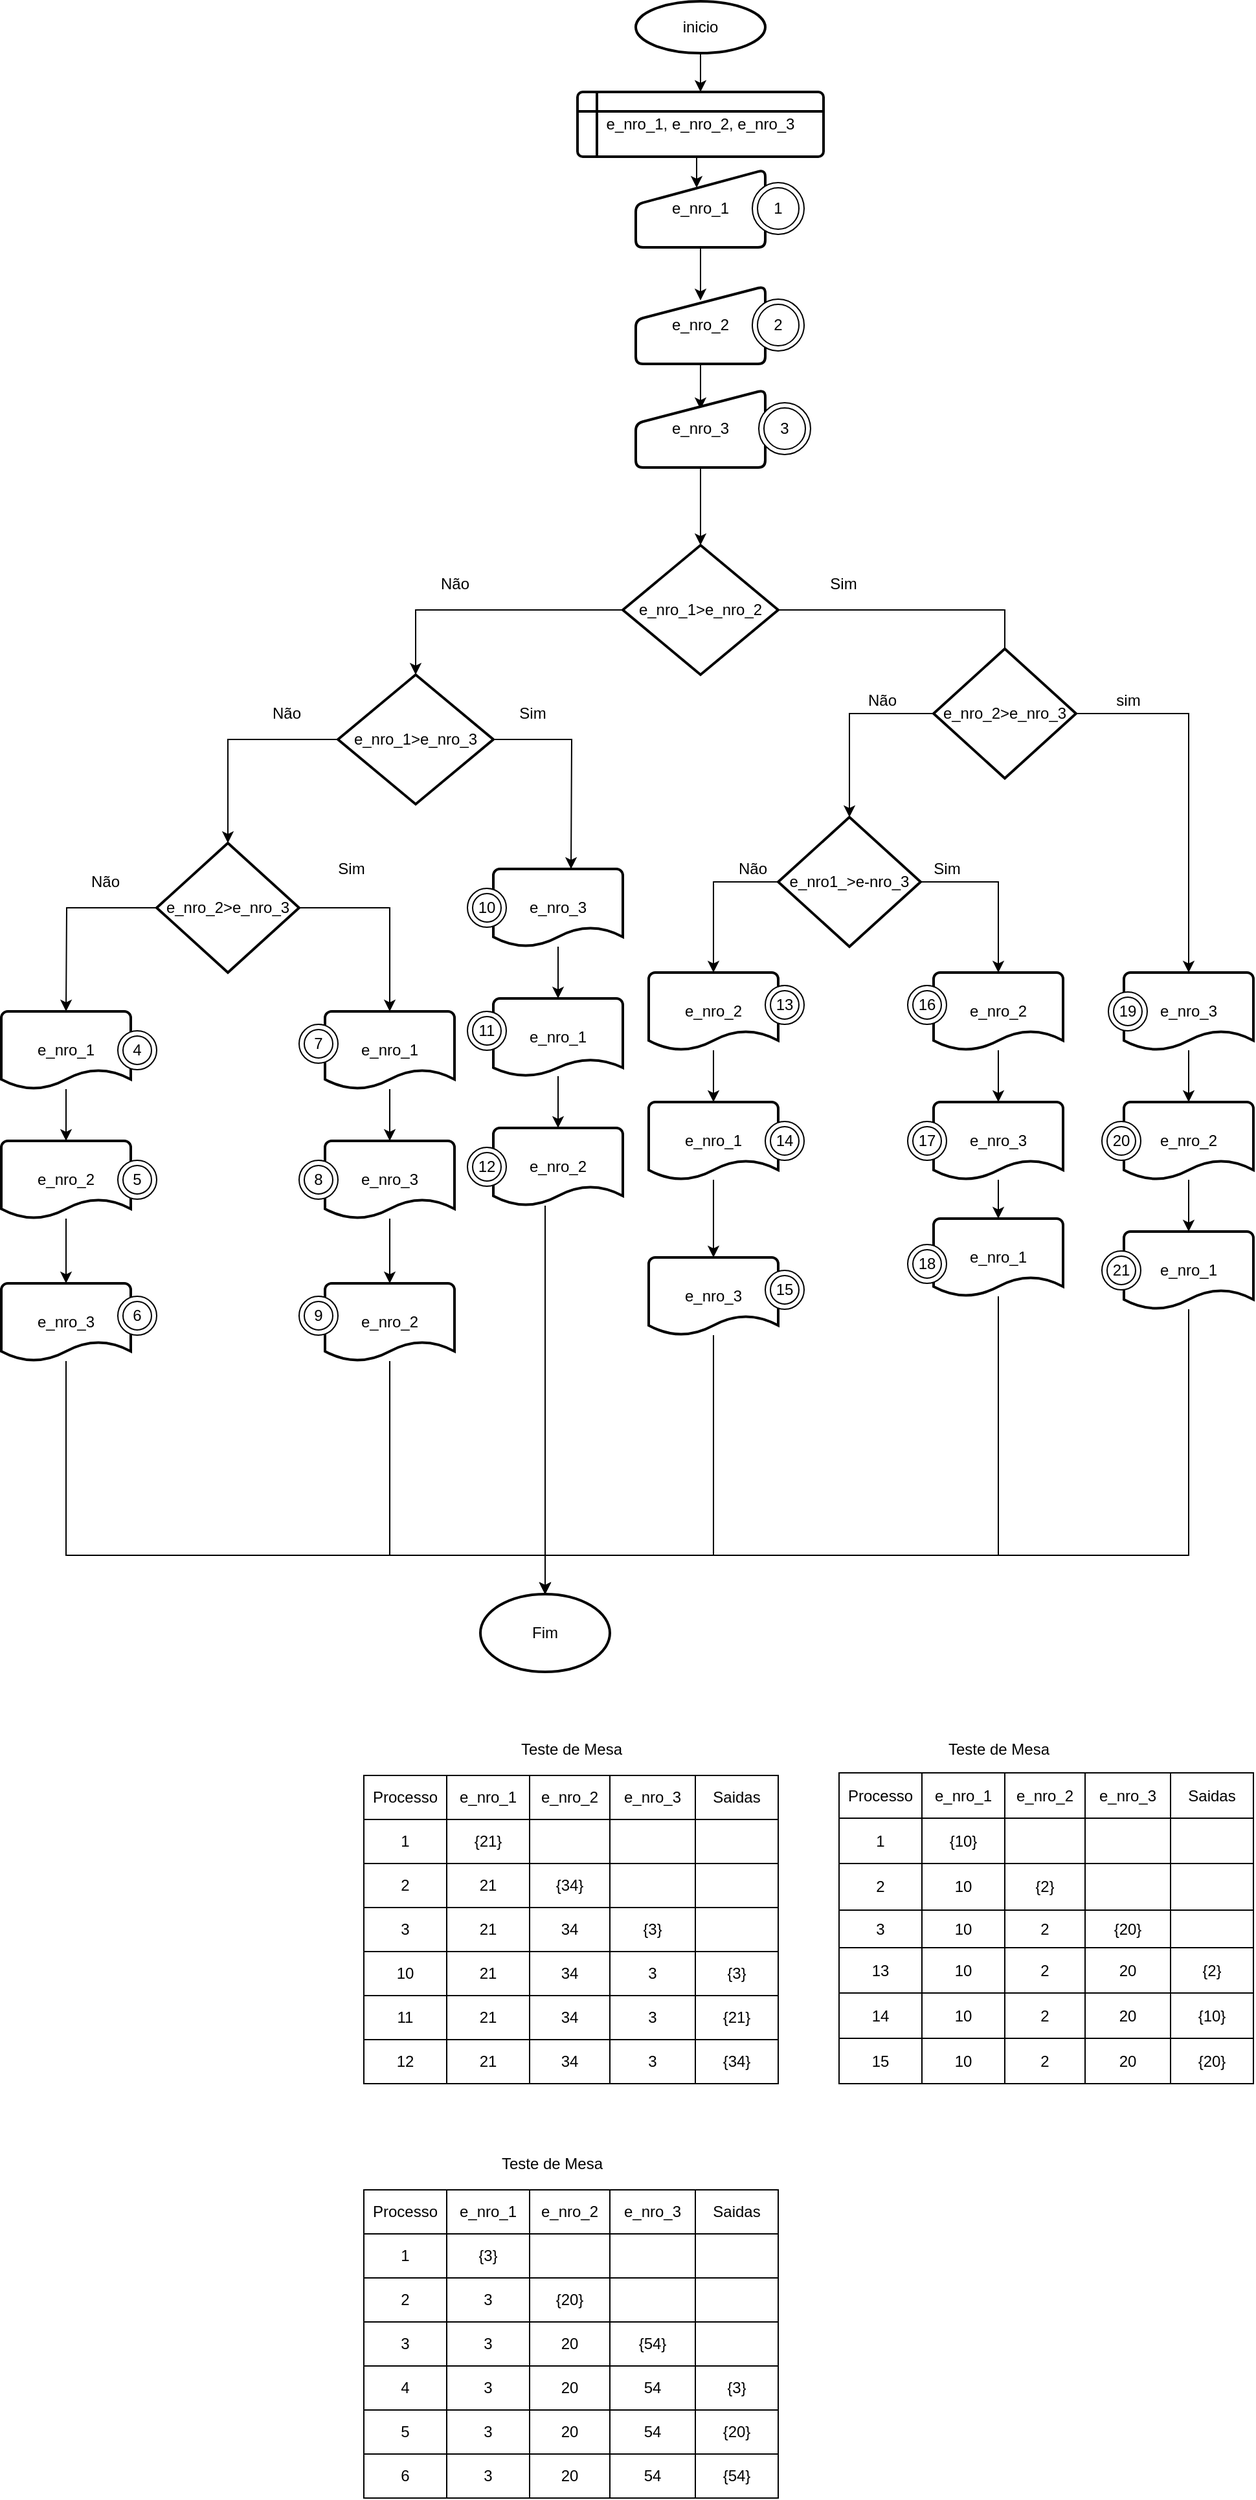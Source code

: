 <mxfile version="14.4.9" type="google"><diagram id="fT32LjKuVpcCj_qXBOnK" name="Page-1"><mxGraphModel dx="1609" dy="482" grid="1" gridSize="10" guides="1" tooltips="1" connect="1" arrows="1" fold="1" page="1" pageScale="1" pageWidth="827" pageHeight="1169" math="0" shadow="0"><root><mxCell id="0"/><mxCell id="1" parent="0"/><mxCell id="0iZGYDdWiOPOyR5xET4x-8" style="edgeStyle=orthogonalEdgeStyle;rounded=0;orthogonalLoop=1;jettySize=auto;html=1;exitX=0.5;exitY=1;exitDx=0;exitDy=0;exitPerimeter=0;entryX=0.5;entryY=0;entryDx=0;entryDy=0;" parent="1" source="0iZGYDdWiOPOyR5xET4x-1" target="0iZGYDdWiOPOyR5xET4x-7" edge="1"><mxGeometry relative="1" as="geometry"/></mxCell><mxCell id="0iZGYDdWiOPOyR5xET4x-1" value="&lt;font style=&quot;vertical-align: inherit&quot;&gt;&lt;font style=&quot;vertical-align: inherit&quot;&gt;&lt;font style=&quot;vertical-align: inherit&quot;&gt;&lt;font style=&quot;vertical-align: inherit&quot;&gt;inicio&lt;/font&gt;&lt;/font&gt;&lt;/font&gt;&lt;/font&gt;" style="strokeWidth=2;html=1;shape=mxgraph.flowchart.start_1;whiteSpace=wrap;" parent="1" vertex="1"><mxGeometry x="350" y="30" width="100" height="40" as="geometry"/></mxCell><mxCell id="0iZGYDdWiOPOyR5xET4x-10" style="edgeStyle=orthogonalEdgeStyle;rounded=0;orthogonalLoop=1;jettySize=auto;html=1;entryX=0.5;entryY=0.183;entryDx=0;entryDy=0;entryPerimeter=0;" parent="1" source="0iZGYDdWiOPOyR5xET4x-2" target="0iZGYDdWiOPOyR5xET4x-3" edge="1"><mxGeometry relative="1" as="geometry"/></mxCell><mxCell id="0iZGYDdWiOPOyR5xET4x-2" value="e_nro_1" style="html=1;strokeWidth=2;shape=manualInput;whiteSpace=wrap;rounded=1;size=27;arcSize=11;" parent="1" vertex="1"><mxGeometry x="350" y="160" width="100" height="60" as="geometry"/></mxCell><mxCell id="0iZGYDdWiOPOyR5xET4x-11" style="edgeStyle=orthogonalEdgeStyle;rounded=0;orthogonalLoop=1;jettySize=auto;html=1;entryX=0.5;entryY=0.25;entryDx=0;entryDy=0;entryPerimeter=0;" parent="1" source="0iZGYDdWiOPOyR5xET4x-3" target="0iZGYDdWiOPOyR5xET4x-4" edge="1"><mxGeometry relative="1" as="geometry"/></mxCell><mxCell id="0iZGYDdWiOPOyR5xET4x-3" value="e_nro_2" style="html=1;strokeWidth=2;shape=manualInput;whiteSpace=wrap;rounded=1;size=26;arcSize=11;" parent="1" vertex="1"><mxGeometry x="350" y="250" width="100" height="60" as="geometry"/></mxCell><mxCell id="0iZGYDdWiOPOyR5xET4x-13" style="edgeStyle=orthogonalEdgeStyle;rounded=0;orthogonalLoop=1;jettySize=auto;html=1;entryX=0.5;entryY=0;entryDx=0;entryDy=0;entryPerimeter=0;" parent="1" source="0iZGYDdWiOPOyR5xET4x-4" target="0iZGYDdWiOPOyR5xET4x-12" edge="1"><mxGeometry relative="1" as="geometry"/></mxCell><mxCell id="0iZGYDdWiOPOyR5xET4x-4" value="e_nro_3" style="html=1;strokeWidth=2;shape=manualInput;whiteSpace=wrap;rounded=1;size=26;arcSize=11;" parent="1" vertex="1"><mxGeometry x="350" y="330" width="100" height="60" as="geometry"/></mxCell><mxCell id="0iZGYDdWiOPOyR5xET4x-9" style="edgeStyle=orthogonalEdgeStyle;rounded=0;orthogonalLoop=1;jettySize=auto;html=1;exitX=0.5;exitY=1;exitDx=0;exitDy=0;entryX=0.47;entryY=0.233;entryDx=0;entryDy=0;entryPerimeter=0;" parent="1" source="0iZGYDdWiOPOyR5xET4x-7" target="0iZGYDdWiOPOyR5xET4x-2" edge="1"><mxGeometry relative="1" as="geometry"/></mxCell><mxCell id="0iZGYDdWiOPOyR5xET4x-7" value="e_nro_1, e_nro_2, e_nro_3" style="shape=internalStorage;whiteSpace=wrap;html=1;dx=15;dy=15;rounded=1;arcSize=8;strokeWidth=2;" parent="1" vertex="1"><mxGeometry x="305" y="100" width="190" height="50" as="geometry"/></mxCell><mxCell id="0iZGYDdWiOPOyR5xET4x-15" style="edgeStyle=orthogonalEdgeStyle;rounded=0;orthogonalLoop=1;jettySize=auto;html=1;entryX=0;entryY=0.5;entryDx=0;entryDy=0;entryPerimeter=0;" parent="1" source="0iZGYDdWiOPOyR5xET4x-12" target="0iZGYDdWiOPOyR5xET4x-14" edge="1"><mxGeometry relative="1" as="geometry"><Array as="points"><mxPoint x="635" y="500"/><mxPoint x="635" y="580"/></Array></mxGeometry></mxCell><mxCell id="0iZGYDdWiOPOyR5xET4x-32" style="edgeStyle=orthogonalEdgeStyle;rounded=0;orthogonalLoop=1;jettySize=auto;html=1;entryX=0.5;entryY=0;entryDx=0;entryDy=0;entryPerimeter=0;" parent="1" source="0iZGYDdWiOPOyR5xET4x-12" target="0iZGYDdWiOPOyR5xET4x-16" edge="1"><mxGeometry relative="1" as="geometry"/></mxCell><mxCell id="0iZGYDdWiOPOyR5xET4x-12" value="e_nro_1&amp;gt;e_nro_2" style="strokeWidth=2;html=1;shape=mxgraph.flowchart.decision;whiteSpace=wrap;" parent="1" vertex="1"><mxGeometry x="340" y="450" width="120" height="100" as="geometry"/></mxCell><mxCell id="0iZGYDdWiOPOyR5xET4x-27" style="edgeStyle=orthogonalEdgeStyle;rounded=0;orthogonalLoop=1;jettySize=auto;html=1;entryX=0.5;entryY=0;entryDx=0;entryDy=0;entryPerimeter=0;" parent="1" source="0iZGYDdWiOPOyR5xET4x-14" target="0iZGYDdWiOPOyR5xET4x-26" edge="1"><mxGeometry relative="1" as="geometry"/></mxCell><mxCell id="0iZGYDdWiOPOyR5xET4x-41" style="edgeStyle=orthogonalEdgeStyle;rounded=0;orthogonalLoop=1;jettySize=auto;html=1;entryX=0.5;entryY=0;entryDx=0;entryDy=0;entryPerimeter=0;" parent="1" source="0iZGYDdWiOPOyR5xET4x-14" target="0iZGYDdWiOPOyR5xET4x-18" edge="1"><mxGeometry relative="1" as="geometry"/></mxCell><mxCell id="0iZGYDdWiOPOyR5xET4x-14" value="e_nro_2&amp;gt;e_nro_3" style="strokeWidth=2;html=1;shape=mxgraph.flowchart.decision;whiteSpace=wrap;" parent="1" vertex="1"><mxGeometry x="580" y="530" width="110" height="100" as="geometry"/></mxCell><mxCell id="0iZGYDdWiOPOyR5xET4x-33" style="edgeStyle=orthogonalEdgeStyle;rounded=0;orthogonalLoop=1;jettySize=auto;html=1;" parent="1" source="0iZGYDdWiOPOyR5xET4x-16" edge="1"><mxGeometry relative="1" as="geometry"><mxPoint x="300" y="700" as="targetPoint"/></mxGeometry></mxCell><mxCell id="0iZGYDdWiOPOyR5xET4x-38" style="edgeStyle=orthogonalEdgeStyle;rounded=0;orthogonalLoop=1;jettySize=auto;html=1;" parent="1" source="0iZGYDdWiOPOyR5xET4x-16" target="0iZGYDdWiOPOyR5xET4x-19" edge="1"><mxGeometry relative="1" as="geometry"/></mxCell><mxCell id="0iZGYDdWiOPOyR5xET4x-16" value="e_nro_1&amp;gt;e_nro_3" style="strokeWidth=2;html=1;shape=mxgraph.flowchart.decision;whiteSpace=wrap;" parent="1" vertex="1"><mxGeometry x="120" y="550" width="120" height="100" as="geometry"/></mxCell><mxCell id="0iZGYDdWiOPOyR5xET4x-28" style="edgeStyle=orthogonalEdgeStyle;rounded=0;orthogonalLoop=1;jettySize=auto;html=1;entryX=0.5;entryY=0;entryDx=0;entryDy=0;entryPerimeter=0;" parent="1" source="0iZGYDdWiOPOyR5xET4x-18" target="0iZGYDdWiOPOyR5xET4x-25" edge="1"><mxGeometry relative="1" as="geometry"/></mxCell><mxCell id="0iZGYDdWiOPOyR5xET4x-47" style="edgeStyle=orthogonalEdgeStyle;rounded=0;orthogonalLoop=1;jettySize=auto;html=1;entryX=0.5;entryY=0;entryDx=0;entryDy=0;entryPerimeter=0;" parent="1" source="0iZGYDdWiOPOyR5xET4x-18" target="0iZGYDdWiOPOyR5xET4x-23" edge="1"><mxGeometry relative="1" as="geometry"><mxPoint x="410" y="770" as="targetPoint"/><Array as="points"><mxPoint x="410" y="710"/></Array></mxGeometry></mxCell><mxCell id="0iZGYDdWiOPOyR5xET4x-18" value="e_nro1_&amp;gt;e-nro_3" style="strokeWidth=2;html=1;shape=mxgraph.flowchart.decision;whiteSpace=wrap;" parent="1" vertex="1"><mxGeometry x="460" y="660" width="110" height="100" as="geometry"/></mxCell><mxCell id="0iZGYDdWiOPOyR5xET4x-39" style="edgeStyle=orthogonalEdgeStyle;rounded=0;orthogonalLoop=1;jettySize=auto;html=1;" parent="1" source="0iZGYDdWiOPOyR5xET4x-19" edge="1"><mxGeometry relative="1" as="geometry"><mxPoint x="-90" y="810" as="targetPoint"/></mxGeometry></mxCell><mxCell id="0iZGYDdWiOPOyR5xET4x-40" style="edgeStyle=orthogonalEdgeStyle;rounded=0;orthogonalLoop=1;jettySize=auto;html=1;entryX=0.5;entryY=0;entryDx=0;entryDy=0;entryPerimeter=0;" parent="1" source="0iZGYDdWiOPOyR5xET4x-19" target="0iZGYDdWiOPOyR5xET4x-37" edge="1"><mxGeometry relative="1" as="geometry"/></mxCell><mxCell id="0iZGYDdWiOPOyR5xET4x-19" value="e_nro_2&amp;gt;e_nro_3" style="strokeWidth=2;html=1;shape=mxgraph.flowchart.decision;whiteSpace=wrap;" parent="1" vertex="1"><mxGeometry x="-20" y="680" width="110" height="100" as="geometry"/></mxCell><mxCell id="0iZGYDdWiOPOyR5xET4x-20" value="Sim" style="text;html=1;align=center;verticalAlign=middle;resizable=0;points=[];autosize=1;" parent="1" vertex="1"><mxGeometry x="490" y="470" width="40" height="20" as="geometry"/></mxCell><mxCell id="0iZGYDdWiOPOyR5xET4x-21" value="Não" style="text;html=1;align=center;verticalAlign=middle;resizable=0;points=[];autosize=1;" parent="1" vertex="1"><mxGeometry x="190" y="470" width="40" height="20" as="geometry"/></mxCell><mxCell id="0iZGYDdWiOPOyR5xET4x-46" style="edgeStyle=orthogonalEdgeStyle;rounded=0;orthogonalLoop=1;jettySize=auto;html=1;entryX=0.5;entryY=0;entryDx=0;entryDy=0;entryPerimeter=0;" parent="1" source="0iZGYDdWiOPOyR5xET4x-23" target="0iZGYDdWiOPOyR5xET4x-24" edge="1"><mxGeometry relative="1" as="geometry"/></mxCell><mxCell id="0iZGYDdWiOPOyR5xET4x-23" value="e_nro_2" style="strokeWidth=2;html=1;shape=mxgraph.flowchart.document2;whiteSpace=wrap;size=0.25;" parent="1" vertex="1"><mxGeometry x="360" y="780" width="100" height="60" as="geometry"/></mxCell><mxCell id="0iZGYDdWiOPOyR5xET4x-57" style="edgeStyle=orthogonalEdgeStyle;rounded=0;orthogonalLoop=1;jettySize=auto;html=1;entryX=0.5;entryY=0;entryDx=0;entryDy=0;entryPerimeter=0;" parent="1" source="0iZGYDdWiOPOyR5xET4x-24" target="0iZGYDdWiOPOyR5xET4x-56" edge="1"><mxGeometry relative="1" as="geometry"/></mxCell><mxCell id="0iZGYDdWiOPOyR5xET4x-24" value="e_nro_1" style="strokeWidth=2;html=1;shape=mxgraph.flowchart.document2;whiteSpace=wrap;size=0.25;" parent="1" vertex="1"><mxGeometry x="360" y="880" width="100" height="60" as="geometry"/></mxCell><mxCell id="0iZGYDdWiOPOyR5xET4x-59" style="edgeStyle=orthogonalEdgeStyle;rounded=0;orthogonalLoop=1;jettySize=auto;html=1;entryX=0.5;entryY=0;entryDx=0;entryDy=0;entryPerimeter=0;" parent="1" source="0iZGYDdWiOPOyR5xET4x-25" target="0iZGYDdWiOPOyR5xET4x-58" edge="1"><mxGeometry relative="1" as="geometry"/></mxCell><mxCell id="0iZGYDdWiOPOyR5xET4x-25" value="e_nro_2" style="strokeWidth=2;html=1;shape=mxgraph.flowchart.document2;whiteSpace=wrap;size=0.25;" parent="1" vertex="1"><mxGeometry x="580" y="780" width="100" height="60" as="geometry"/></mxCell><mxCell id="0iZGYDdWiOPOyR5xET4x-66" style="edgeStyle=orthogonalEdgeStyle;rounded=0;orthogonalLoop=1;jettySize=auto;html=1;entryX=0.5;entryY=0;entryDx=0;entryDy=0;entryPerimeter=0;" parent="1" source="0iZGYDdWiOPOyR5xET4x-26" target="0iZGYDdWiOPOyR5xET4x-60" edge="1"><mxGeometry relative="1" as="geometry"/></mxCell><mxCell id="0iZGYDdWiOPOyR5xET4x-26" value="e_nro_3" style="strokeWidth=2;html=1;shape=mxgraph.flowchart.document2;whiteSpace=wrap;size=0.25;" parent="1" vertex="1"><mxGeometry x="727" y="780" width="100" height="60" as="geometry"/></mxCell><mxCell id="0iZGYDdWiOPOyR5xET4x-43" style="edgeStyle=orthogonalEdgeStyle;rounded=0;orthogonalLoop=1;jettySize=auto;html=1;entryX=0.5;entryY=0;entryDx=0;entryDy=0;entryPerimeter=0;" parent="1" source="0iZGYDdWiOPOyR5xET4x-30" target="0iZGYDdWiOPOyR5xET4x-42" edge="1"><mxGeometry relative="1" as="geometry"/></mxCell><mxCell id="0iZGYDdWiOPOyR5xET4x-30" value="e_nro_3" style="strokeWidth=2;html=1;shape=mxgraph.flowchart.document2;whiteSpace=wrap;size=0.25;" parent="1" vertex="1"><mxGeometry x="240" y="700" width="100" height="60" as="geometry"/></mxCell><mxCell id="0iZGYDdWiOPOyR5xET4x-51" style="edgeStyle=orthogonalEdgeStyle;rounded=0;orthogonalLoop=1;jettySize=auto;html=1;entryX=0.5;entryY=0;entryDx=0;entryDy=0;entryPerimeter=0;" parent="1" source="0iZGYDdWiOPOyR5xET4x-35" target="0iZGYDdWiOPOyR5xET4x-48" edge="1"><mxGeometry relative="1" as="geometry"/></mxCell><mxCell id="0iZGYDdWiOPOyR5xET4x-35" value="e_nro_1" style="strokeWidth=2;html=1;shape=mxgraph.flowchart.document2;whiteSpace=wrap;size=0.25;" parent="1" vertex="1"><mxGeometry x="-140" y="810" width="100" height="60" as="geometry"/></mxCell><mxCell id="0iZGYDdWiOPOyR5xET4x-53" style="edgeStyle=orthogonalEdgeStyle;rounded=0;orthogonalLoop=1;jettySize=auto;html=1;entryX=0.5;entryY=0;entryDx=0;entryDy=0;entryPerimeter=0;" parent="1" source="0iZGYDdWiOPOyR5xET4x-37" target="0iZGYDdWiOPOyR5xET4x-49" edge="1"><mxGeometry relative="1" as="geometry"/></mxCell><mxCell id="0iZGYDdWiOPOyR5xET4x-37" value="e_nro_1" style="strokeWidth=2;html=1;shape=mxgraph.flowchart.document2;whiteSpace=wrap;size=0.25;" parent="1" vertex="1"><mxGeometry x="110" y="810" width="100" height="60" as="geometry"/></mxCell><mxCell id="0iZGYDdWiOPOyR5xET4x-45" style="edgeStyle=orthogonalEdgeStyle;rounded=0;orthogonalLoop=1;jettySize=auto;html=1;entryX=0.5;entryY=0;entryDx=0;entryDy=0;entryPerimeter=0;" parent="1" source="0iZGYDdWiOPOyR5xET4x-42" target="0iZGYDdWiOPOyR5xET4x-44" edge="1"><mxGeometry relative="1" as="geometry"/></mxCell><mxCell id="0iZGYDdWiOPOyR5xET4x-42" value="e_nro_1" style="strokeWidth=2;html=1;shape=mxgraph.flowchart.document2;whiteSpace=wrap;size=0.217;" parent="1" vertex="1"><mxGeometry x="240" y="800" width="100" height="60" as="geometry"/></mxCell><mxCell id="0iZGYDdWiOPOyR5xET4x-84" style="edgeStyle=orthogonalEdgeStyle;rounded=0;orthogonalLoop=1;jettySize=auto;html=1;entryX=0.5;entryY=0;entryDx=0;entryDy=0;entryPerimeter=0;" parent="1" source="0iZGYDdWiOPOyR5xET4x-44" target="0iZGYDdWiOPOyR5xET4x-69" edge="1"><mxGeometry relative="1" as="geometry"><mxPoint x="280" y="1250" as="targetPoint"/><Array as="points"><mxPoint x="280" y="1230"/><mxPoint x="280" y="1230"/></Array></mxGeometry></mxCell><mxCell id="0iZGYDdWiOPOyR5xET4x-44" value="e_nro_2" style="strokeWidth=2;html=1;shape=mxgraph.flowchart.document2;whiteSpace=wrap;size=0.25;" parent="1" vertex="1"><mxGeometry x="240" y="900" width="100" height="60" as="geometry"/></mxCell><mxCell id="0iZGYDdWiOPOyR5xET4x-52" style="edgeStyle=orthogonalEdgeStyle;rounded=0;orthogonalLoop=1;jettySize=auto;html=1;entryX=0.5;entryY=0;entryDx=0;entryDy=0;entryPerimeter=0;" parent="1" source="0iZGYDdWiOPOyR5xET4x-48" target="0iZGYDdWiOPOyR5xET4x-50" edge="1"><mxGeometry relative="1" as="geometry"/></mxCell><mxCell id="0iZGYDdWiOPOyR5xET4x-48" value="e_nro_2" style="strokeWidth=2;html=1;shape=mxgraph.flowchart.document2;whiteSpace=wrap;size=0.25;" parent="1" vertex="1"><mxGeometry x="-140" y="910" width="100" height="60" as="geometry"/></mxCell><mxCell id="0iZGYDdWiOPOyR5xET4x-55" style="edgeStyle=orthogonalEdgeStyle;rounded=0;orthogonalLoop=1;jettySize=auto;html=1;entryX=0.5;entryY=0;entryDx=0;entryDy=0;entryPerimeter=0;" parent="1" source="0iZGYDdWiOPOyR5xET4x-49" target="0iZGYDdWiOPOyR5xET4x-54" edge="1"><mxGeometry relative="1" as="geometry"/></mxCell><mxCell id="0iZGYDdWiOPOyR5xET4x-49" value="e_nro_3" style="strokeWidth=2;html=1;shape=mxgraph.flowchart.document2;whiteSpace=wrap;size=0.25;" parent="1" vertex="1"><mxGeometry x="110" y="910" width="100" height="60" as="geometry"/></mxCell><mxCell id="0iZGYDdWiOPOyR5xET4x-70" style="edgeStyle=orthogonalEdgeStyle;rounded=0;orthogonalLoop=1;jettySize=auto;html=1;entryX=0.5;entryY=0;entryDx=0;entryDy=0;entryPerimeter=0;" parent="1" source="0iZGYDdWiOPOyR5xET4x-50" target="0iZGYDdWiOPOyR5xET4x-69" edge="1"><mxGeometry relative="1" as="geometry"><Array as="points"><mxPoint x="-90" y="1230"/><mxPoint x="280" y="1230"/></Array></mxGeometry></mxCell><mxCell id="0iZGYDdWiOPOyR5xET4x-50" value="e_nro_3" style="strokeWidth=2;html=1;shape=mxgraph.flowchart.document2;whiteSpace=wrap;size=0.25;" parent="1" vertex="1"><mxGeometry x="-140" y="1020" width="100" height="60" as="geometry"/></mxCell><mxCell id="N2MoKDr9I3IFpKqVz6Br-4" style="edgeStyle=orthogonalEdgeStyle;rounded=0;orthogonalLoop=1;jettySize=auto;html=1;entryX=0.5;entryY=0;entryDx=0;entryDy=0;entryPerimeter=0;" parent="1" source="0iZGYDdWiOPOyR5xET4x-54" target="0iZGYDdWiOPOyR5xET4x-69" edge="1"><mxGeometry relative="1" as="geometry"><Array as="points"><mxPoint x="160" y="1230"/><mxPoint x="280" y="1230"/></Array></mxGeometry></mxCell><mxCell id="0iZGYDdWiOPOyR5xET4x-54" value="e_nro_2" style="strokeWidth=2;html=1;shape=mxgraph.flowchart.document2;whiteSpace=wrap;size=0.25;" parent="1" vertex="1"><mxGeometry x="110" y="1020" width="100" height="60" as="geometry"/></mxCell><mxCell id="N2MoKDr9I3IFpKqVz6Br-2" style="edgeStyle=orthogonalEdgeStyle;rounded=0;orthogonalLoop=1;jettySize=auto;html=1;entryX=0.5;entryY=0;entryDx=0;entryDy=0;entryPerimeter=0;" parent="1" source="0iZGYDdWiOPOyR5xET4x-56" target="0iZGYDdWiOPOyR5xET4x-69" edge="1"><mxGeometry relative="1" as="geometry"><Array as="points"><mxPoint x="410" y="1230"/><mxPoint x="280" y="1230"/></Array></mxGeometry></mxCell><mxCell id="0iZGYDdWiOPOyR5xET4x-56" value="e_nro_3" style="strokeWidth=2;html=1;shape=mxgraph.flowchart.document2;whiteSpace=wrap;size=0.25;" parent="1" vertex="1"><mxGeometry x="360" y="1000" width="100" height="60" as="geometry"/></mxCell><mxCell id="0iZGYDdWiOPOyR5xET4x-68" style="edgeStyle=orthogonalEdgeStyle;rounded=0;orthogonalLoop=1;jettySize=auto;html=1;entryX=0.5;entryY=0;entryDx=0;entryDy=0;entryPerimeter=0;" parent="1" source="0iZGYDdWiOPOyR5xET4x-58" target="0iZGYDdWiOPOyR5xET4x-62" edge="1"><mxGeometry relative="1" as="geometry"/></mxCell><mxCell id="0iZGYDdWiOPOyR5xET4x-58" value="e_nro_3" style="strokeWidth=2;html=1;shape=mxgraph.flowchart.document2;whiteSpace=wrap;size=0.25;" parent="1" vertex="1"><mxGeometry x="580" y="880" width="100" height="60" as="geometry"/></mxCell><mxCell id="0iZGYDdWiOPOyR5xET4x-67" style="edgeStyle=orthogonalEdgeStyle;rounded=0;orthogonalLoop=1;jettySize=auto;html=1;" parent="1" source="0iZGYDdWiOPOyR5xET4x-60" target="0iZGYDdWiOPOyR5xET4x-64" edge="1"><mxGeometry relative="1" as="geometry"/></mxCell><mxCell id="0iZGYDdWiOPOyR5xET4x-60" value="e_nro_2" style="strokeWidth=2;html=1;shape=mxgraph.flowchart.document2;whiteSpace=wrap;size=0.25;" parent="1" vertex="1"><mxGeometry x="727" y="880" width="100" height="60" as="geometry"/></mxCell><mxCell id="0iZGYDdWiOPOyR5xET4x-75" style="edgeStyle=orthogonalEdgeStyle;rounded=0;orthogonalLoop=1;jettySize=auto;html=1;" parent="1" source="0iZGYDdWiOPOyR5xET4x-62" target="0iZGYDdWiOPOyR5xET4x-69" edge="1"><mxGeometry relative="1" as="geometry"><Array as="points"><mxPoint x="630" y="1230"/><mxPoint x="280" y="1230"/></Array></mxGeometry></mxCell><mxCell id="0iZGYDdWiOPOyR5xET4x-62" value="e_nro_1" style="strokeWidth=2;html=1;shape=mxgraph.flowchart.document2;whiteSpace=wrap;size=0.25;" parent="1" vertex="1"><mxGeometry x="580" y="970" width="100" height="60" as="geometry"/></mxCell><mxCell id="N2MoKDr9I3IFpKqVz6Br-1" style="edgeStyle=orthogonalEdgeStyle;rounded=0;orthogonalLoop=1;jettySize=auto;html=1;" parent="1" source="0iZGYDdWiOPOyR5xET4x-64" edge="1"><mxGeometry relative="1" as="geometry"><mxPoint x="280" y="1260" as="targetPoint"/><Array as="points"><mxPoint x="777" y="1230"/><mxPoint x="280" y="1230"/></Array></mxGeometry></mxCell><mxCell id="0iZGYDdWiOPOyR5xET4x-64" value="e_nro_1" style="strokeWidth=2;html=1;shape=mxgraph.flowchart.document2;whiteSpace=wrap;size=0.25;" parent="1" vertex="1"><mxGeometry x="727" y="980" width="100" height="60" as="geometry"/></mxCell><mxCell id="0iZGYDdWiOPOyR5xET4x-69" value="Fim" style="strokeWidth=2;html=1;shape=mxgraph.flowchart.start_1;whiteSpace=wrap;" parent="1" vertex="1"><mxGeometry x="230" y="1260" width="100" height="60" as="geometry"/></mxCell><mxCell id="0iZGYDdWiOPOyR5xET4x-76" value="Não" style="text;html=1;align=center;verticalAlign=middle;resizable=0;points=[];autosize=1;" parent="1" vertex="1"><mxGeometry x="60" y="570" width="40" height="20" as="geometry"/></mxCell><mxCell id="0iZGYDdWiOPOyR5xET4x-77" value="Sim" style="text;html=1;align=center;verticalAlign=middle;resizable=0;points=[];autosize=1;" parent="1" vertex="1"><mxGeometry x="250" y="570" width="40" height="20" as="geometry"/></mxCell><mxCell id="0iZGYDdWiOPOyR5xET4x-78" value="Não" style="text;html=1;align=center;verticalAlign=middle;resizable=0;points=[];autosize=1;" parent="1" vertex="1"><mxGeometry x="-80" y="700" width="40" height="20" as="geometry"/></mxCell><mxCell id="0iZGYDdWiOPOyR5xET4x-79" value="Sim" style="text;html=1;align=center;verticalAlign=middle;resizable=0;points=[];autosize=1;" parent="1" vertex="1"><mxGeometry x="110" y="690" width="40" height="20" as="geometry"/></mxCell><mxCell id="0iZGYDdWiOPOyR5xET4x-80" value="Não" style="text;html=1;align=center;verticalAlign=middle;resizable=0;points=[];autosize=1;" parent="1" vertex="1"><mxGeometry x="520" y="560" width="40" height="20" as="geometry"/></mxCell><mxCell id="0iZGYDdWiOPOyR5xET4x-81" value="sim" style="text;html=1;align=center;verticalAlign=middle;resizable=0;points=[];autosize=1;" parent="1" vertex="1"><mxGeometry x="715" y="560" width="30" height="20" as="geometry"/></mxCell><mxCell id="0iZGYDdWiOPOyR5xET4x-82" value="Não" style="text;html=1;align=center;verticalAlign=middle;resizable=0;points=[];autosize=1;" parent="1" vertex="1"><mxGeometry x="420" y="690" width="40" height="20" as="geometry"/></mxCell><mxCell id="0iZGYDdWiOPOyR5xET4x-83" value="Sim" style="text;html=1;align=center;verticalAlign=middle;resizable=0;points=[];autosize=1;" parent="1" vertex="1"><mxGeometry x="570" y="690" width="40" height="20" as="geometry"/></mxCell><mxCell id="0iZGYDdWiOPOyR5xET4x-85" value="" style="shape=table;html=1;whiteSpace=wrap;startSize=0;container=1;collapsible=0;childLayout=tableLayout;" parent="1" vertex="1"><mxGeometry x="140" y="1400" width="320" height="238" as="geometry"/></mxCell><mxCell id="0iZGYDdWiOPOyR5xET4x-86" value="" style="shape=partialRectangle;html=1;whiteSpace=wrap;collapsible=0;dropTarget=0;pointerEvents=0;fillColor=none;top=0;left=0;bottom=0;right=0;points=[[0,0.5],[1,0.5]];portConstraint=eastwest;" parent="0iZGYDdWiOPOyR5xET4x-85" vertex="1"><mxGeometry width="320" height="34" as="geometry"/></mxCell><mxCell id="0iZGYDdWiOPOyR5xET4x-87" value="Processo" style="shape=partialRectangle;html=1;whiteSpace=wrap;connectable=0;overflow=hidden;fillColor=none;top=0;left=0;bottom=0;right=0;" parent="0iZGYDdWiOPOyR5xET4x-86" vertex="1"><mxGeometry width="64" height="34" as="geometry"/></mxCell><mxCell id="0iZGYDdWiOPOyR5xET4x-88" value="e_nro_1" style="shape=partialRectangle;html=1;whiteSpace=wrap;connectable=0;overflow=hidden;fillColor=none;top=0;left=0;bottom=0;right=0;" parent="0iZGYDdWiOPOyR5xET4x-86" vertex="1"><mxGeometry x="64" width="64" height="34" as="geometry"/></mxCell><mxCell id="0iZGYDdWiOPOyR5xET4x-89" value="e_nro_2" style="shape=partialRectangle;html=1;whiteSpace=wrap;connectable=0;overflow=hidden;fillColor=none;top=0;left=0;bottom=0;right=0;" parent="0iZGYDdWiOPOyR5xET4x-86" vertex="1"><mxGeometry x="128" width="62" height="34" as="geometry"/></mxCell><mxCell id="0iZGYDdWiOPOyR5xET4x-90" value="e_nro_3" style="shape=partialRectangle;html=1;whiteSpace=wrap;connectable=0;overflow=hidden;fillColor=none;top=0;left=0;bottom=0;right=0;" parent="0iZGYDdWiOPOyR5xET4x-86" vertex="1"><mxGeometry x="190" width="66" height="34" as="geometry"/></mxCell><mxCell id="0iZGYDdWiOPOyR5xET4x-91" value="Saidas" style="shape=partialRectangle;html=1;whiteSpace=wrap;connectable=0;overflow=hidden;fillColor=none;top=0;left=0;bottom=0;right=0;" parent="0iZGYDdWiOPOyR5xET4x-86" vertex="1"><mxGeometry x="256" width="64" height="34" as="geometry"/></mxCell><mxCell id="0iZGYDdWiOPOyR5xET4x-92" value="" style="shape=partialRectangle;html=1;whiteSpace=wrap;collapsible=0;dropTarget=0;pointerEvents=0;fillColor=none;top=0;left=0;bottom=0;right=0;points=[[0,0.5],[1,0.5]];portConstraint=eastwest;" parent="0iZGYDdWiOPOyR5xET4x-85" vertex="1"><mxGeometry y="34" width="320" height="34" as="geometry"/></mxCell><mxCell id="0iZGYDdWiOPOyR5xET4x-93" value="1" style="shape=partialRectangle;html=1;whiteSpace=wrap;connectable=0;overflow=hidden;fillColor=none;top=0;left=0;bottom=0;right=0;" parent="0iZGYDdWiOPOyR5xET4x-92" vertex="1"><mxGeometry width="64" height="34" as="geometry"/></mxCell><mxCell id="0iZGYDdWiOPOyR5xET4x-94" value="{21}" style="shape=partialRectangle;html=1;whiteSpace=wrap;connectable=0;overflow=hidden;fillColor=none;top=0;left=0;bottom=0;right=0;" parent="0iZGYDdWiOPOyR5xET4x-92" vertex="1"><mxGeometry x="64" width="64" height="34" as="geometry"/></mxCell><mxCell id="0iZGYDdWiOPOyR5xET4x-95" value="" style="shape=partialRectangle;html=1;whiteSpace=wrap;connectable=0;overflow=hidden;fillColor=none;top=0;left=0;bottom=0;right=0;" parent="0iZGYDdWiOPOyR5xET4x-92" vertex="1"><mxGeometry x="128" width="62" height="34" as="geometry"/></mxCell><mxCell id="0iZGYDdWiOPOyR5xET4x-96" value="" style="shape=partialRectangle;html=1;whiteSpace=wrap;connectable=0;overflow=hidden;fillColor=none;top=0;left=0;bottom=0;right=0;" parent="0iZGYDdWiOPOyR5xET4x-92" vertex="1"><mxGeometry x="190" width="66" height="34" as="geometry"/></mxCell><mxCell id="0iZGYDdWiOPOyR5xET4x-97" value="" style="shape=partialRectangle;html=1;whiteSpace=wrap;connectable=0;overflow=hidden;fillColor=none;top=0;left=0;bottom=0;right=0;" parent="0iZGYDdWiOPOyR5xET4x-92" vertex="1"><mxGeometry x="256" width="64" height="34" as="geometry"/></mxCell><mxCell id="0iZGYDdWiOPOyR5xET4x-98" value="" style="shape=partialRectangle;html=1;whiteSpace=wrap;collapsible=0;dropTarget=0;pointerEvents=0;fillColor=none;top=0;left=0;bottom=0;right=0;points=[[0,0.5],[1,0.5]];portConstraint=eastwest;" parent="0iZGYDdWiOPOyR5xET4x-85" vertex="1"><mxGeometry y="68" width="320" height="34" as="geometry"/></mxCell><mxCell id="0iZGYDdWiOPOyR5xET4x-99" value="2" style="shape=partialRectangle;html=1;whiteSpace=wrap;connectable=0;overflow=hidden;fillColor=none;top=0;left=0;bottom=0;right=0;" parent="0iZGYDdWiOPOyR5xET4x-98" vertex="1"><mxGeometry width="64" height="34" as="geometry"/></mxCell><mxCell id="0iZGYDdWiOPOyR5xET4x-100" value="21" style="shape=partialRectangle;html=1;whiteSpace=wrap;connectable=0;overflow=hidden;fillColor=none;top=0;left=0;bottom=0;right=0;" parent="0iZGYDdWiOPOyR5xET4x-98" vertex="1"><mxGeometry x="64" width="64" height="34" as="geometry"/></mxCell><mxCell id="0iZGYDdWiOPOyR5xET4x-101" value="{34}" style="shape=partialRectangle;html=1;whiteSpace=wrap;connectable=0;overflow=hidden;fillColor=none;top=0;left=0;bottom=0;right=0;" parent="0iZGYDdWiOPOyR5xET4x-98" vertex="1"><mxGeometry x="128" width="62" height="34" as="geometry"/></mxCell><mxCell id="0iZGYDdWiOPOyR5xET4x-102" value="" style="shape=partialRectangle;html=1;whiteSpace=wrap;connectable=0;overflow=hidden;fillColor=none;top=0;left=0;bottom=0;right=0;" parent="0iZGYDdWiOPOyR5xET4x-98" vertex="1"><mxGeometry x="190" width="66" height="34" as="geometry"/></mxCell><mxCell id="0iZGYDdWiOPOyR5xET4x-103" value="" style="shape=partialRectangle;html=1;whiteSpace=wrap;connectable=0;overflow=hidden;fillColor=none;top=0;left=0;bottom=0;right=0;" parent="0iZGYDdWiOPOyR5xET4x-98" vertex="1"><mxGeometry x="256" width="64" height="34" as="geometry"/></mxCell><mxCell id="0iZGYDdWiOPOyR5xET4x-104" value="" style="shape=partialRectangle;html=1;whiteSpace=wrap;collapsible=0;dropTarget=0;pointerEvents=0;fillColor=none;top=0;left=0;bottom=0;right=0;points=[[0,0.5],[1,0.5]];portConstraint=eastwest;" parent="0iZGYDdWiOPOyR5xET4x-85" vertex="1"><mxGeometry y="102" width="320" height="34" as="geometry"/></mxCell><mxCell id="0iZGYDdWiOPOyR5xET4x-105" value="3" style="shape=partialRectangle;html=1;whiteSpace=wrap;connectable=0;overflow=hidden;fillColor=none;top=0;left=0;bottom=0;right=0;" parent="0iZGYDdWiOPOyR5xET4x-104" vertex="1"><mxGeometry width="64" height="34" as="geometry"/></mxCell><mxCell id="0iZGYDdWiOPOyR5xET4x-106" value="21" style="shape=partialRectangle;html=1;whiteSpace=wrap;connectable=0;overflow=hidden;fillColor=none;top=0;left=0;bottom=0;right=0;" parent="0iZGYDdWiOPOyR5xET4x-104" vertex="1"><mxGeometry x="64" width="64" height="34" as="geometry"/></mxCell><mxCell id="0iZGYDdWiOPOyR5xET4x-107" value="34" style="shape=partialRectangle;html=1;whiteSpace=wrap;connectable=0;overflow=hidden;fillColor=none;top=0;left=0;bottom=0;right=0;" parent="0iZGYDdWiOPOyR5xET4x-104" vertex="1"><mxGeometry x="128" width="62" height="34" as="geometry"/></mxCell><mxCell id="0iZGYDdWiOPOyR5xET4x-108" value="{3}" style="shape=partialRectangle;html=1;whiteSpace=wrap;connectable=0;overflow=hidden;fillColor=none;top=0;left=0;bottom=0;right=0;" parent="0iZGYDdWiOPOyR5xET4x-104" vertex="1"><mxGeometry x="190" width="66" height="34" as="geometry"/></mxCell><mxCell id="0iZGYDdWiOPOyR5xET4x-109" value="" style="shape=partialRectangle;html=1;whiteSpace=wrap;connectable=0;overflow=hidden;fillColor=none;top=0;left=0;bottom=0;right=0;" parent="0iZGYDdWiOPOyR5xET4x-104" vertex="1"><mxGeometry x="256" width="64" height="34" as="geometry"/></mxCell><mxCell id="0iZGYDdWiOPOyR5xET4x-110" value="" style="shape=partialRectangle;html=1;whiteSpace=wrap;collapsible=0;dropTarget=0;pointerEvents=0;fillColor=none;top=0;left=0;bottom=0;right=0;points=[[0,0.5],[1,0.5]];portConstraint=eastwest;" parent="0iZGYDdWiOPOyR5xET4x-85" vertex="1"><mxGeometry y="136" width="320" height="34" as="geometry"/></mxCell><mxCell id="0iZGYDdWiOPOyR5xET4x-111" value="10" style="shape=partialRectangle;html=1;whiteSpace=wrap;connectable=0;overflow=hidden;fillColor=none;top=0;left=0;bottom=0;right=0;" parent="0iZGYDdWiOPOyR5xET4x-110" vertex="1"><mxGeometry width="64" height="34" as="geometry"/></mxCell><mxCell id="0iZGYDdWiOPOyR5xET4x-112" value="21" style="shape=partialRectangle;html=1;whiteSpace=wrap;connectable=0;overflow=hidden;fillColor=none;top=0;left=0;bottom=0;right=0;" parent="0iZGYDdWiOPOyR5xET4x-110" vertex="1"><mxGeometry x="64" width="64" height="34" as="geometry"/></mxCell><mxCell id="0iZGYDdWiOPOyR5xET4x-113" value="34" style="shape=partialRectangle;html=1;whiteSpace=wrap;connectable=0;overflow=hidden;fillColor=none;top=0;left=0;bottom=0;right=0;" parent="0iZGYDdWiOPOyR5xET4x-110" vertex="1"><mxGeometry x="128" width="62" height="34" as="geometry"/></mxCell><mxCell id="0iZGYDdWiOPOyR5xET4x-114" value="3" style="shape=partialRectangle;html=1;whiteSpace=wrap;connectable=0;overflow=hidden;fillColor=none;top=0;left=0;bottom=0;right=0;" parent="0iZGYDdWiOPOyR5xET4x-110" vertex="1"><mxGeometry x="190" width="66" height="34" as="geometry"/></mxCell><mxCell id="0iZGYDdWiOPOyR5xET4x-115" value="{3}" style="shape=partialRectangle;html=1;whiteSpace=wrap;connectable=0;overflow=hidden;fillColor=none;top=0;left=0;bottom=0;right=0;" parent="0iZGYDdWiOPOyR5xET4x-110" vertex="1"><mxGeometry x="256" width="64" height="34" as="geometry"/></mxCell><mxCell id="0iZGYDdWiOPOyR5xET4x-146" value="" style="shape=partialRectangle;html=1;whiteSpace=wrap;collapsible=0;dropTarget=0;pointerEvents=0;fillColor=none;top=0;left=0;bottom=0;right=0;points=[[0,0.5],[1,0.5]];portConstraint=eastwest;" parent="0iZGYDdWiOPOyR5xET4x-85" vertex="1"><mxGeometry y="170" width="320" height="34" as="geometry"/></mxCell><mxCell id="0iZGYDdWiOPOyR5xET4x-147" value="11" style="shape=partialRectangle;html=1;whiteSpace=wrap;connectable=0;overflow=hidden;fillColor=none;top=0;left=0;bottom=0;right=0;" parent="0iZGYDdWiOPOyR5xET4x-146" vertex="1"><mxGeometry width="64" height="34" as="geometry"/></mxCell><mxCell id="0iZGYDdWiOPOyR5xET4x-148" value="21" style="shape=partialRectangle;html=1;whiteSpace=wrap;connectable=0;overflow=hidden;fillColor=none;top=0;left=0;bottom=0;right=0;" parent="0iZGYDdWiOPOyR5xET4x-146" vertex="1"><mxGeometry x="64" width="64" height="34" as="geometry"/></mxCell><mxCell id="0iZGYDdWiOPOyR5xET4x-149" value="34" style="shape=partialRectangle;html=1;whiteSpace=wrap;connectable=0;overflow=hidden;fillColor=none;top=0;left=0;bottom=0;right=0;" parent="0iZGYDdWiOPOyR5xET4x-146" vertex="1"><mxGeometry x="128" width="62" height="34" as="geometry"/></mxCell><mxCell id="0iZGYDdWiOPOyR5xET4x-150" value="3" style="shape=partialRectangle;html=1;whiteSpace=wrap;connectable=0;overflow=hidden;fillColor=none;top=0;left=0;bottom=0;right=0;" parent="0iZGYDdWiOPOyR5xET4x-146" vertex="1"><mxGeometry x="190" width="66" height="34" as="geometry"/></mxCell><mxCell id="0iZGYDdWiOPOyR5xET4x-151" value="{21}" style="shape=partialRectangle;html=1;whiteSpace=wrap;connectable=0;overflow=hidden;fillColor=none;top=0;left=0;bottom=0;right=0;" parent="0iZGYDdWiOPOyR5xET4x-146" vertex="1"><mxGeometry x="256" width="64" height="34" as="geometry"/></mxCell><mxCell id="0iZGYDdWiOPOyR5xET4x-152" value="" style="shape=partialRectangle;html=1;whiteSpace=wrap;collapsible=0;dropTarget=0;pointerEvents=0;fillColor=none;top=0;left=0;bottom=0;right=0;points=[[0,0.5],[1,0.5]];portConstraint=eastwest;" parent="0iZGYDdWiOPOyR5xET4x-85" vertex="1"><mxGeometry y="204" width="320" height="34" as="geometry"/></mxCell><mxCell id="0iZGYDdWiOPOyR5xET4x-153" value="12" style="shape=partialRectangle;html=1;whiteSpace=wrap;connectable=0;overflow=hidden;fillColor=none;top=0;left=0;bottom=0;right=0;" parent="0iZGYDdWiOPOyR5xET4x-152" vertex="1"><mxGeometry width="64" height="34" as="geometry"/></mxCell><mxCell id="0iZGYDdWiOPOyR5xET4x-154" value="21" style="shape=partialRectangle;html=1;whiteSpace=wrap;connectable=0;overflow=hidden;fillColor=none;top=0;left=0;bottom=0;right=0;" parent="0iZGYDdWiOPOyR5xET4x-152" vertex="1"><mxGeometry x="64" width="64" height="34" as="geometry"/></mxCell><mxCell id="0iZGYDdWiOPOyR5xET4x-155" value="34" style="shape=partialRectangle;html=1;whiteSpace=wrap;connectable=0;overflow=hidden;fillColor=none;top=0;left=0;bottom=0;right=0;" parent="0iZGYDdWiOPOyR5xET4x-152" vertex="1"><mxGeometry x="128" width="62" height="34" as="geometry"/></mxCell><mxCell id="0iZGYDdWiOPOyR5xET4x-156" value="3" style="shape=partialRectangle;html=1;whiteSpace=wrap;connectable=0;overflow=hidden;fillColor=none;top=0;left=0;bottom=0;right=0;" parent="0iZGYDdWiOPOyR5xET4x-152" vertex="1"><mxGeometry x="190" width="66" height="34" as="geometry"/></mxCell><mxCell id="0iZGYDdWiOPOyR5xET4x-157" value="{34}" style="shape=partialRectangle;html=1;whiteSpace=wrap;connectable=0;overflow=hidden;fillColor=none;top=0;left=0;bottom=0;right=0;" parent="0iZGYDdWiOPOyR5xET4x-152" vertex="1"><mxGeometry x="256" width="64" height="34" as="geometry"/></mxCell><mxCell id="0iZGYDdWiOPOyR5xET4x-120" value="4" style="ellipse;shape=doubleEllipse;whiteSpace=wrap;html=1;aspect=fixed;" parent="1" vertex="1"><mxGeometry x="-50" y="825" width="30" height="30" as="geometry"/></mxCell><mxCell id="0iZGYDdWiOPOyR5xET4x-121" value="3" style="ellipse;shape=doubleEllipse;whiteSpace=wrap;html=1;aspect=fixed;" parent="1" vertex="1"><mxGeometry x="445" y="340" width="40" height="40" as="geometry"/></mxCell><mxCell id="0iZGYDdWiOPOyR5xET4x-122" value="2" style="ellipse;shape=doubleEllipse;whiteSpace=wrap;html=1;aspect=fixed;" parent="1" vertex="1"><mxGeometry x="440" y="260" width="40" height="40" as="geometry"/></mxCell><mxCell id="0iZGYDdWiOPOyR5xET4x-123" value="1" style="ellipse;shape=doubleEllipse;whiteSpace=wrap;html=1;aspect=fixed;" parent="1" vertex="1"><mxGeometry x="440" y="170" width="40" height="40" as="geometry"/></mxCell><mxCell id="0iZGYDdWiOPOyR5xET4x-125" value="8" style="ellipse;shape=doubleEllipse;whiteSpace=wrap;html=1;aspect=fixed;" parent="1" vertex="1"><mxGeometry x="90" y="925" width="30" height="30" as="geometry"/></mxCell><mxCell id="0iZGYDdWiOPOyR5xET4x-126" value="7" style="ellipse;shape=doubleEllipse;whiteSpace=wrap;html=1;aspect=fixed;" parent="1" vertex="1"><mxGeometry x="90" y="820" width="30" height="30" as="geometry"/></mxCell><mxCell id="0iZGYDdWiOPOyR5xET4x-127" value="5" style="ellipse;shape=doubleEllipse;whiteSpace=wrap;html=1;aspect=fixed;" parent="1" vertex="1"><mxGeometry x="-50" y="925" width="30" height="30" as="geometry"/></mxCell><mxCell id="0iZGYDdWiOPOyR5xET4x-128" value="6" style="ellipse;shape=doubleEllipse;whiteSpace=wrap;html=1;aspect=fixed;" parent="1" vertex="1"><mxGeometry x="-50" y="1030" width="30" height="30" as="geometry"/></mxCell><mxCell id="0iZGYDdWiOPOyR5xET4x-129" value="10" style="ellipse;shape=doubleEllipse;whiteSpace=wrap;html=1;aspect=fixed;" parent="1" vertex="1"><mxGeometry x="220" y="715" width="30" height="30" as="geometry"/></mxCell><mxCell id="0iZGYDdWiOPOyR5xET4x-130" value="9" style="ellipse;shape=doubleEllipse;whiteSpace=wrap;html=1;aspect=fixed;" parent="1" vertex="1"><mxGeometry x="90" y="1030" width="30" height="30" as="geometry"/></mxCell><mxCell id="0iZGYDdWiOPOyR5xET4x-131" value="11" style="ellipse;shape=doubleEllipse;whiteSpace=wrap;html=1;aspect=fixed;" parent="1" vertex="1"><mxGeometry x="220" y="810" width="30" height="30" as="geometry"/></mxCell><mxCell id="0iZGYDdWiOPOyR5xET4x-132" value="12" style="ellipse;shape=doubleEllipse;whiteSpace=wrap;html=1;aspect=fixed;" parent="1" vertex="1"><mxGeometry x="220" y="915" width="30" height="30" as="geometry"/></mxCell><mxCell id="0iZGYDdWiOPOyR5xET4x-134" value="13" style="ellipse;shape=doubleEllipse;whiteSpace=wrap;html=1;aspect=fixed;" parent="1" vertex="1"><mxGeometry x="450" y="790" width="30" height="30" as="geometry"/></mxCell><mxCell id="0iZGYDdWiOPOyR5xET4x-136" value="18" style="ellipse;shape=doubleEllipse;whiteSpace=wrap;html=1;aspect=fixed;" parent="1" vertex="1"><mxGeometry x="560" y="990" width="30" height="30" as="geometry"/></mxCell><mxCell id="0iZGYDdWiOPOyR5xET4x-137" value="17" style="ellipse;shape=doubleEllipse;whiteSpace=wrap;html=1;aspect=fixed;" parent="1" vertex="1"><mxGeometry x="560" y="895" width="30" height="30" as="geometry"/></mxCell><mxCell id="0iZGYDdWiOPOyR5xET4x-138" value="16" style="ellipse;shape=doubleEllipse;whiteSpace=wrap;html=1;aspect=fixed;" parent="1" vertex="1"><mxGeometry x="560" y="790" width="30" height="30" as="geometry"/></mxCell><mxCell id="0iZGYDdWiOPOyR5xET4x-139" value="14" style="ellipse;shape=doubleEllipse;whiteSpace=wrap;html=1;aspect=fixed;" parent="1" vertex="1"><mxGeometry x="450" y="895" width="30" height="30" as="geometry"/></mxCell><mxCell id="0iZGYDdWiOPOyR5xET4x-140" value="15" style="ellipse;shape=doubleEllipse;whiteSpace=wrap;html=1;aspect=fixed;" parent="1" vertex="1"><mxGeometry x="450" y="1010" width="30" height="30" as="geometry"/></mxCell><mxCell id="0iZGYDdWiOPOyR5xET4x-141" value="21" style="ellipse;shape=doubleEllipse;whiteSpace=wrap;html=1;aspect=fixed;" parent="1" vertex="1"><mxGeometry x="710" y="995" width="30" height="30" as="geometry"/></mxCell><mxCell id="0iZGYDdWiOPOyR5xET4x-142" value="20" style="ellipse;shape=doubleEllipse;whiteSpace=wrap;html=1;aspect=fixed;" parent="1" vertex="1"><mxGeometry x="710" y="895" width="30" height="30" as="geometry"/></mxCell><mxCell id="0iZGYDdWiOPOyR5xET4x-143" value="19" style="ellipse;shape=doubleEllipse;whiteSpace=wrap;html=1;aspect=fixed;" parent="1" vertex="1"><mxGeometry x="715" y="795" width="30" height="30" as="geometry"/></mxCell><mxCell id="0iZGYDdWiOPOyR5xET4x-145" value="Teste de Mesa" style="text;html=1;align=center;verticalAlign=middle;resizable=0;points=[];autosize=1;" parent="1" vertex="1"><mxGeometry x="255" y="1370" width="90" height="20" as="geometry"/></mxCell><mxCell id="0iZGYDdWiOPOyR5xET4x-158" value="" style="shape=table;html=1;whiteSpace=wrap;startSize=0;container=1;collapsible=0;childLayout=tableLayout;" parent="1" vertex="1"><mxGeometry x="507" y="1398" width="320" height="240" as="geometry"/></mxCell><mxCell id="0iZGYDdWiOPOyR5xET4x-159" value="" style="shape=partialRectangle;html=1;whiteSpace=wrap;collapsible=0;dropTarget=0;pointerEvents=0;fillColor=none;top=0;left=0;bottom=0;right=0;points=[[0,0.5],[1,0.5]];portConstraint=eastwest;" parent="0iZGYDdWiOPOyR5xET4x-158" vertex="1"><mxGeometry width="320" height="35" as="geometry"/></mxCell><mxCell id="0iZGYDdWiOPOyR5xET4x-160" value="Processo" style="shape=partialRectangle;html=1;whiteSpace=wrap;connectable=0;overflow=hidden;fillColor=none;top=0;left=0;bottom=0;right=0;" parent="0iZGYDdWiOPOyR5xET4x-159" vertex="1"><mxGeometry width="64" height="35" as="geometry"/></mxCell><mxCell id="0iZGYDdWiOPOyR5xET4x-161" value="e_nro_1" style="shape=partialRectangle;html=1;whiteSpace=wrap;connectable=0;overflow=hidden;fillColor=none;top=0;left=0;bottom=0;right=0;" parent="0iZGYDdWiOPOyR5xET4x-159" vertex="1"><mxGeometry x="64" width="64" height="35" as="geometry"/></mxCell><mxCell id="0iZGYDdWiOPOyR5xET4x-162" value="e_nro_2" style="shape=partialRectangle;html=1;whiteSpace=wrap;connectable=0;overflow=hidden;fillColor=none;top=0;left=0;bottom=0;right=0;" parent="0iZGYDdWiOPOyR5xET4x-159" vertex="1"><mxGeometry x="128" width="62" height="35" as="geometry"/></mxCell><mxCell id="0iZGYDdWiOPOyR5xET4x-163" value="e_nro_3" style="shape=partialRectangle;html=1;whiteSpace=wrap;connectable=0;overflow=hidden;fillColor=none;top=0;left=0;bottom=0;right=0;" parent="0iZGYDdWiOPOyR5xET4x-159" vertex="1"><mxGeometry x="190" width="66" height="35" as="geometry"/></mxCell><mxCell id="0iZGYDdWiOPOyR5xET4x-164" value="Saidas" style="shape=partialRectangle;html=1;whiteSpace=wrap;connectable=0;overflow=hidden;fillColor=none;top=0;left=0;bottom=0;right=0;" parent="0iZGYDdWiOPOyR5xET4x-159" vertex="1"><mxGeometry x="256" width="64" height="35" as="geometry"/></mxCell><mxCell id="0iZGYDdWiOPOyR5xET4x-165" value="" style="shape=partialRectangle;html=1;whiteSpace=wrap;collapsible=0;dropTarget=0;pointerEvents=0;fillColor=none;top=0;left=0;bottom=0;right=0;points=[[0,0.5],[1,0.5]];portConstraint=eastwest;" parent="0iZGYDdWiOPOyR5xET4x-158" vertex="1"><mxGeometry y="35" width="320" height="35" as="geometry"/></mxCell><mxCell id="0iZGYDdWiOPOyR5xET4x-166" value="1" style="shape=partialRectangle;html=1;whiteSpace=wrap;connectable=0;overflow=hidden;fillColor=none;top=0;left=0;bottom=0;right=0;" parent="0iZGYDdWiOPOyR5xET4x-165" vertex="1"><mxGeometry width="64" height="35" as="geometry"/></mxCell><mxCell id="0iZGYDdWiOPOyR5xET4x-167" value="{10}" style="shape=partialRectangle;html=1;whiteSpace=wrap;connectable=0;overflow=hidden;fillColor=none;top=0;left=0;bottom=0;right=0;" parent="0iZGYDdWiOPOyR5xET4x-165" vertex="1"><mxGeometry x="64" width="64" height="35" as="geometry"/></mxCell><mxCell id="0iZGYDdWiOPOyR5xET4x-168" value="" style="shape=partialRectangle;html=1;whiteSpace=wrap;connectable=0;overflow=hidden;fillColor=none;top=0;left=0;bottom=0;right=0;" parent="0iZGYDdWiOPOyR5xET4x-165" vertex="1"><mxGeometry x="128" width="62" height="35" as="geometry"/></mxCell><mxCell id="0iZGYDdWiOPOyR5xET4x-169" value="" style="shape=partialRectangle;html=1;whiteSpace=wrap;connectable=0;overflow=hidden;fillColor=none;top=0;left=0;bottom=0;right=0;" parent="0iZGYDdWiOPOyR5xET4x-165" vertex="1"><mxGeometry x="190" width="66" height="35" as="geometry"/></mxCell><mxCell id="0iZGYDdWiOPOyR5xET4x-170" value="" style="shape=partialRectangle;html=1;whiteSpace=wrap;connectable=0;overflow=hidden;fillColor=none;top=0;left=0;bottom=0;right=0;" parent="0iZGYDdWiOPOyR5xET4x-165" vertex="1"><mxGeometry x="256" width="64" height="35" as="geometry"/></mxCell><mxCell id="0iZGYDdWiOPOyR5xET4x-171" value="" style="shape=partialRectangle;html=1;whiteSpace=wrap;collapsible=0;dropTarget=0;pointerEvents=0;fillColor=none;top=0;left=0;bottom=0;right=0;points=[[0,0.5],[1,0.5]];portConstraint=eastwest;" parent="0iZGYDdWiOPOyR5xET4x-158" vertex="1"><mxGeometry y="70" width="320" height="36" as="geometry"/></mxCell><mxCell id="0iZGYDdWiOPOyR5xET4x-172" value="2" style="shape=partialRectangle;html=1;whiteSpace=wrap;connectable=0;overflow=hidden;fillColor=none;top=0;left=0;bottom=0;right=0;" parent="0iZGYDdWiOPOyR5xET4x-171" vertex="1"><mxGeometry width="64" height="36" as="geometry"/></mxCell><mxCell id="0iZGYDdWiOPOyR5xET4x-173" value="10" style="shape=partialRectangle;html=1;whiteSpace=wrap;connectable=0;overflow=hidden;fillColor=none;top=0;left=0;bottom=0;right=0;" parent="0iZGYDdWiOPOyR5xET4x-171" vertex="1"><mxGeometry x="64" width="64" height="36" as="geometry"/></mxCell><mxCell id="0iZGYDdWiOPOyR5xET4x-174" value="{2}" style="shape=partialRectangle;html=1;whiteSpace=wrap;connectable=0;overflow=hidden;fillColor=none;top=0;left=0;bottom=0;right=0;" parent="0iZGYDdWiOPOyR5xET4x-171" vertex="1"><mxGeometry x="128" width="62" height="36" as="geometry"/></mxCell><mxCell id="0iZGYDdWiOPOyR5xET4x-175" value="" style="shape=partialRectangle;html=1;whiteSpace=wrap;connectable=0;overflow=hidden;fillColor=none;top=0;left=0;bottom=0;right=0;" parent="0iZGYDdWiOPOyR5xET4x-171" vertex="1"><mxGeometry x="190" width="66" height="36" as="geometry"/></mxCell><mxCell id="0iZGYDdWiOPOyR5xET4x-176" value="" style="shape=partialRectangle;html=1;whiteSpace=wrap;connectable=0;overflow=hidden;fillColor=none;top=0;left=0;bottom=0;right=0;" parent="0iZGYDdWiOPOyR5xET4x-171" vertex="1"><mxGeometry x="256" width="64" height="36" as="geometry"/></mxCell><mxCell id="0iZGYDdWiOPOyR5xET4x-177" value="" style="shape=partialRectangle;html=1;whiteSpace=wrap;collapsible=0;dropTarget=0;pointerEvents=0;fillColor=none;top=0;left=0;bottom=0;right=0;points=[[0,0.5],[1,0.5]];portConstraint=eastwest;" parent="0iZGYDdWiOPOyR5xET4x-158" vertex="1"><mxGeometry y="106" width="320" height="29" as="geometry"/></mxCell><mxCell id="0iZGYDdWiOPOyR5xET4x-178" value="3" style="shape=partialRectangle;html=1;whiteSpace=wrap;connectable=0;overflow=hidden;fillColor=none;top=0;left=0;bottom=0;right=0;" parent="0iZGYDdWiOPOyR5xET4x-177" vertex="1"><mxGeometry width="64" height="29" as="geometry"/></mxCell><mxCell id="0iZGYDdWiOPOyR5xET4x-179" value="10" style="shape=partialRectangle;html=1;whiteSpace=wrap;connectable=0;overflow=hidden;fillColor=none;top=0;left=0;bottom=0;right=0;" parent="0iZGYDdWiOPOyR5xET4x-177" vertex="1"><mxGeometry x="64" width="64" height="29" as="geometry"/></mxCell><mxCell id="0iZGYDdWiOPOyR5xET4x-180" value="2" style="shape=partialRectangle;html=1;whiteSpace=wrap;connectable=0;overflow=hidden;fillColor=none;top=0;left=0;bottom=0;right=0;" parent="0iZGYDdWiOPOyR5xET4x-177" vertex="1"><mxGeometry x="128" width="62" height="29" as="geometry"/></mxCell><mxCell id="0iZGYDdWiOPOyR5xET4x-181" value="{20}" style="shape=partialRectangle;html=1;whiteSpace=wrap;connectable=0;overflow=hidden;fillColor=none;top=0;left=0;bottom=0;right=0;" parent="0iZGYDdWiOPOyR5xET4x-177" vertex="1"><mxGeometry x="190" width="66" height="29" as="geometry"/></mxCell><mxCell id="0iZGYDdWiOPOyR5xET4x-182" value="" style="shape=partialRectangle;html=1;whiteSpace=wrap;connectable=0;overflow=hidden;fillColor=none;top=0;left=0;bottom=0;right=0;" parent="0iZGYDdWiOPOyR5xET4x-177" vertex="1"><mxGeometry x="256" width="64" height="29" as="geometry"/></mxCell><mxCell id="0iZGYDdWiOPOyR5xET4x-183" value="" style="shape=partialRectangle;html=1;whiteSpace=wrap;collapsible=0;dropTarget=0;pointerEvents=0;fillColor=none;top=0;left=0;bottom=0;right=0;points=[[0,0.5],[1,0.5]];portConstraint=eastwest;" parent="0iZGYDdWiOPOyR5xET4x-158" vertex="1"><mxGeometry y="135" width="320" height="35" as="geometry"/></mxCell><mxCell id="0iZGYDdWiOPOyR5xET4x-184" value="13" style="shape=partialRectangle;html=1;whiteSpace=wrap;connectable=0;overflow=hidden;fillColor=none;top=0;left=0;bottom=0;right=0;" parent="0iZGYDdWiOPOyR5xET4x-183" vertex="1"><mxGeometry width="64" height="35" as="geometry"/></mxCell><mxCell id="0iZGYDdWiOPOyR5xET4x-185" value="10" style="shape=partialRectangle;html=1;whiteSpace=wrap;connectable=0;overflow=hidden;fillColor=none;top=0;left=0;bottom=0;right=0;" parent="0iZGYDdWiOPOyR5xET4x-183" vertex="1"><mxGeometry x="64" width="64" height="35" as="geometry"/></mxCell><mxCell id="0iZGYDdWiOPOyR5xET4x-186" value="2" style="shape=partialRectangle;html=1;whiteSpace=wrap;connectable=0;overflow=hidden;fillColor=none;top=0;left=0;bottom=0;right=0;" parent="0iZGYDdWiOPOyR5xET4x-183" vertex="1"><mxGeometry x="128" width="62" height="35" as="geometry"/></mxCell><mxCell id="0iZGYDdWiOPOyR5xET4x-187" value="20" style="shape=partialRectangle;html=1;whiteSpace=wrap;connectable=0;overflow=hidden;fillColor=none;top=0;left=0;bottom=0;right=0;" parent="0iZGYDdWiOPOyR5xET4x-183" vertex="1"><mxGeometry x="190" width="66" height="35" as="geometry"/></mxCell><mxCell id="0iZGYDdWiOPOyR5xET4x-188" value="{2}" style="shape=partialRectangle;html=1;whiteSpace=wrap;connectable=0;overflow=hidden;fillColor=none;top=0;left=0;bottom=0;right=0;" parent="0iZGYDdWiOPOyR5xET4x-183" vertex="1"><mxGeometry x="256" width="64" height="35" as="geometry"/></mxCell><mxCell id="0iZGYDdWiOPOyR5xET4x-189" value="" style="shape=partialRectangle;html=1;whiteSpace=wrap;collapsible=0;dropTarget=0;pointerEvents=0;fillColor=none;top=0;left=0;bottom=0;right=0;points=[[0,0.5],[1,0.5]];portConstraint=eastwest;" parent="0iZGYDdWiOPOyR5xET4x-158" vertex="1"><mxGeometry y="170" width="320" height="35" as="geometry"/></mxCell><mxCell id="0iZGYDdWiOPOyR5xET4x-190" value="14" style="shape=partialRectangle;html=1;whiteSpace=wrap;connectable=0;overflow=hidden;fillColor=none;top=0;left=0;bottom=0;right=0;" parent="0iZGYDdWiOPOyR5xET4x-189" vertex="1"><mxGeometry width="64" height="35" as="geometry"/></mxCell><mxCell id="0iZGYDdWiOPOyR5xET4x-191" value="10" style="shape=partialRectangle;html=1;whiteSpace=wrap;connectable=0;overflow=hidden;fillColor=none;top=0;left=0;bottom=0;right=0;" parent="0iZGYDdWiOPOyR5xET4x-189" vertex="1"><mxGeometry x="64" width="64" height="35" as="geometry"/></mxCell><mxCell id="0iZGYDdWiOPOyR5xET4x-192" value="2" style="shape=partialRectangle;html=1;whiteSpace=wrap;connectable=0;overflow=hidden;fillColor=none;top=0;left=0;bottom=0;right=0;" parent="0iZGYDdWiOPOyR5xET4x-189" vertex="1"><mxGeometry x="128" width="62" height="35" as="geometry"/></mxCell><mxCell id="0iZGYDdWiOPOyR5xET4x-193" value="20" style="shape=partialRectangle;html=1;whiteSpace=wrap;connectable=0;overflow=hidden;fillColor=none;top=0;left=0;bottom=0;right=0;" parent="0iZGYDdWiOPOyR5xET4x-189" vertex="1"><mxGeometry x="190" width="66" height="35" as="geometry"/></mxCell><mxCell id="0iZGYDdWiOPOyR5xET4x-194" value="{10}" style="shape=partialRectangle;html=1;whiteSpace=wrap;connectable=0;overflow=hidden;fillColor=none;top=0;left=0;bottom=0;right=0;" parent="0iZGYDdWiOPOyR5xET4x-189" vertex="1"><mxGeometry x="256" width="64" height="35" as="geometry"/></mxCell><mxCell id="0iZGYDdWiOPOyR5xET4x-195" value="" style="shape=partialRectangle;html=1;whiteSpace=wrap;collapsible=0;dropTarget=0;pointerEvents=0;fillColor=none;top=0;left=0;bottom=0;right=0;points=[[0,0.5],[1,0.5]];portConstraint=eastwest;" parent="0iZGYDdWiOPOyR5xET4x-158" vertex="1"><mxGeometry y="205" width="320" height="35" as="geometry"/></mxCell><mxCell id="0iZGYDdWiOPOyR5xET4x-196" value="15" style="shape=partialRectangle;html=1;whiteSpace=wrap;connectable=0;overflow=hidden;fillColor=none;top=0;left=0;bottom=0;right=0;" parent="0iZGYDdWiOPOyR5xET4x-195" vertex="1"><mxGeometry width="64" height="35" as="geometry"/></mxCell><mxCell id="0iZGYDdWiOPOyR5xET4x-197" value="10" style="shape=partialRectangle;html=1;whiteSpace=wrap;connectable=0;overflow=hidden;fillColor=none;top=0;left=0;bottom=0;right=0;" parent="0iZGYDdWiOPOyR5xET4x-195" vertex="1"><mxGeometry x="64" width="64" height="35" as="geometry"/></mxCell><mxCell id="0iZGYDdWiOPOyR5xET4x-198" value="2" style="shape=partialRectangle;html=1;whiteSpace=wrap;connectable=0;overflow=hidden;fillColor=none;top=0;left=0;bottom=0;right=0;" parent="0iZGYDdWiOPOyR5xET4x-195" vertex="1"><mxGeometry x="128" width="62" height="35" as="geometry"/></mxCell><mxCell id="0iZGYDdWiOPOyR5xET4x-199" value="20" style="shape=partialRectangle;html=1;whiteSpace=wrap;connectable=0;overflow=hidden;fillColor=none;top=0;left=0;bottom=0;right=0;" parent="0iZGYDdWiOPOyR5xET4x-195" vertex="1"><mxGeometry x="190" width="66" height="35" as="geometry"/></mxCell><mxCell id="0iZGYDdWiOPOyR5xET4x-200" value="{20}" style="shape=partialRectangle;html=1;whiteSpace=wrap;connectable=0;overflow=hidden;fillColor=none;top=0;left=0;bottom=0;right=0;" parent="0iZGYDdWiOPOyR5xET4x-195" vertex="1"><mxGeometry x="256" width="64" height="35" as="geometry"/></mxCell><mxCell id="0iZGYDdWiOPOyR5xET4x-201" value="Teste de Mesa" style="text;html=1;align=center;verticalAlign=middle;resizable=0;points=[];autosize=1;" parent="1" vertex="1"><mxGeometry x="585" y="1370" width="90" height="20" as="geometry"/></mxCell><mxCell id="0iZGYDdWiOPOyR5xET4x-245" value="" style="shape=table;html=1;whiteSpace=wrap;startSize=0;container=1;collapsible=0;childLayout=tableLayout;" parent="1" vertex="1"><mxGeometry x="140" y="1720" width="320" height="238" as="geometry"/></mxCell><mxCell id="0iZGYDdWiOPOyR5xET4x-246" value="" style="shape=partialRectangle;html=1;whiteSpace=wrap;collapsible=0;dropTarget=0;pointerEvents=0;fillColor=none;top=0;left=0;bottom=0;right=0;points=[[0,0.5],[1,0.5]];portConstraint=eastwest;" parent="0iZGYDdWiOPOyR5xET4x-245" vertex="1"><mxGeometry width="320" height="34" as="geometry"/></mxCell><mxCell id="0iZGYDdWiOPOyR5xET4x-247" value="Processo" style="shape=partialRectangle;html=1;whiteSpace=wrap;connectable=0;overflow=hidden;fillColor=none;top=0;left=0;bottom=0;right=0;" parent="0iZGYDdWiOPOyR5xET4x-246" vertex="1"><mxGeometry width="64" height="34" as="geometry"/></mxCell><mxCell id="0iZGYDdWiOPOyR5xET4x-248" value="e_nro_1" style="shape=partialRectangle;html=1;whiteSpace=wrap;connectable=0;overflow=hidden;fillColor=none;top=0;left=0;bottom=0;right=0;" parent="0iZGYDdWiOPOyR5xET4x-246" vertex="1"><mxGeometry x="64" width="64" height="34" as="geometry"/></mxCell><mxCell id="0iZGYDdWiOPOyR5xET4x-249" value="e_nro_2" style="shape=partialRectangle;html=1;whiteSpace=wrap;connectable=0;overflow=hidden;fillColor=none;top=0;left=0;bottom=0;right=0;" parent="0iZGYDdWiOPOyR5xET4x-246" vertex="1"><mxGeometry x="128" width="62" height="34" as="geometry"/></mxCell><mxCell id="0iZGYDdWiOPOyR5xET4x-250" value="e_nro_3" style="shape=partialRectangle;html=1;whiteSpace=wrap;connectable=0;overflow=hidden;fillColor=none;top=0;left=0;bottom=0;right=0;" parent="0iZGYDdWiOPOyR5xET4x-246" vertex="1"><mxGeometry x="190" width="66" height="34" as="geometry"/></mxCell><mxCell id="0iZGYDdWiOPOyR5xET4x-251" value="Saidas" style="shape=partialRectangle;html=1;whiteSpace=wrap;connectable=0;overflow=hidden;fillColor=none;top=0;left=0;bottom=0;right=0;" parent="0iZGYDdWiOPOyR5xET4x-246" vertex="1"><mxGeometry x="256" width="64" height="34" as="geometry"/></mxCell><mxCell id="0iZGYDdWiOPOyR5xET4x-252" value="" style="shape=partialRectangle;html=1;whiteSpace=wrap;collapsible=0;dropTarget=0;pointerEvents=0;fillColor=none;top=0;left=0;bottom=0;right=0;points=[[0,0.5],[1,0.5]];portConstraint=eastwest;" parent="0iZGYDdWiOPOyR5xET4x-245" vertex="1"><mxGeometry y="34" width="320" height="34" as="geometry"/></mxCell><mxCell id="0iZGYDdWiOPOyR5xET4x-253" value="1" style="shape=partialRectangle;html=1;whiteSpace=wrap;connectable=0;overflow=hidden;fillColor=none;top=0;left=0;bottom=0;right=0;" parent="0iZGYDdWiOPOyR5xET4x-252" vertex="1"><mxGeometry width="64" height="34" as="geometry"/></mxCell><mxCell id="0iZGYDdWiOPOyR5xET4x-254" value="{3}" style="shape=partialRectangle;html=1;whiteSpace=wrap;connectable=0;overflow=hidden;fillColor=none;top=0;left=0;bottom=0;right=0;" parent="0iZGYDdWiOPOyR5xET4x-252" vertex="1"><mxGeometry x="64" width="64" height="34" as="geometry"/></mxCell><mxCell id="0iZGYDdWiOPOyR5xET4x-255" value="" style="shape=partialRectangle;html=1;whiteSpace=wrap;connectable=0;overflow=hidden;fillColor=none;top=0;left=0;bottom=0;right=0;" parent="0iZGYDdWiOPOyR5xET4x-252" vertex="1"><mxGeometry x="128" width="62" height="34" as="geometry"/></mxCell><mxCell id="0iZGYDdWiOPOyR5xET4x-256" value="" style="shape=partialRectangle;html=1;whiteSpace=wrap;connectable=0;overflow=hidden;fillColor=none;top=0;left=0;bottom=0;right=0;" parent="0iZGYDdWiOPOyR5xET4x-252" vertex="1"><mxGeometry x="190" width="66" height="34" as="geometry"/></mxCell><mxCell id="0iZGYDdWiOPOyR5xET4x-257" value="" style="shape=partialRectangle;html=1;whiteSpace=wrap;connectable=0;overflow=hidden;fillColor=none;top=0;left=0;bottom=0;right=0;" parent="0iZGYDdWiOPOyR5xET4x-252" vertex="1"><mxGeometry x="256" width="64" height="34" as="geometry"/></mxCell><mxCell id="0iZGYDdWiOPOyR5xET4x-258" value="" style="shape=partialRectangle;html=1;whiteSpace=wrap;collapsible=0;dropTarget=0;pointerEvents=0;fillColor=none;top=0;left=0;bottom=0;right=0;points=[[0,0.5],[1,0.5]];portConstraint=eastwest;" parent="0iZGYDdWiOPOyR5xET4x-245" vertex="1"><mxGeometry y="68" width="320" height="34" as="geometry"/></mxCell><mxCell id="0iZGYDdWiOPOyR5xET4x-259" value="2" style="shape=partialRectangle;html=1;whiteSpace=wrap;connectable=0;overflow=hidden;fillColor=none;top=0;left=0;bottom=0;right=0;" parent="0iZGYDdWiOPOyR5xET4x-258" vertex="1"><mxGeometry width="64" height="34" as="geometry"/></mxCell><mxCell id="0iZGYDdWiOPOyR5xET4x-260" value="3" style="shape=partialRectangle;html=1;whiteSpace=wrap;connectable=0;overflow=hidden;fillColor=none;top=0;left=0;bottom=0;right=0;" parent="0iZGYDdWiOPOyR5xET4x-258" vertex="1"><mxGeometry x="64" width="64" height="34" as="geometry"/></mxCell><mxCell id="0iZGYDdWiOPOyR5xET4x-261" value="{20}" style="shape=partialRectangle;html=1;whiteSpace=wrap;connectable=0;overflow=hidden;fillColor=none;top=0;left=0;bottom=0;right=0;" parent="0iZGYDdWiOPOyR5xET4x-258" vertex="1"><mxGeometry x="128" width="62" height="34" as="geometry"/></mxCell><mxCell id="0iZGYDdWiOPOyR5xET4x-262" value="" style="shape=partialRectangle;html=1;whiteSpace=wrap;connectable=0;overflow=hidden;fillColor=none;top=0;left=0;bottom=0;right=0;" parent="0iZGYDdWiOPOyR5xET4x-258" vertex="1"><mxGeometry x="190" width="66" height="34" as="geometry"/></mxCell><mxCell id="0iZGYDdWiOPOyR5xET4x-263" value="" style="shape=partialRectangle;html=1;whiteSpace=wrap;connectable=0;overflow=hidden;fillColor=none;top=0;left=0;bottom=0;right=0;" parent="0iZGYDdWiOPOyR5xET4x-258" vertex="1"><mxGeometry x="256" width="64" height="34" as="geometry"/></mxCell><mxCell id="0iZGYDdWiOPOyR5xET4x-264" value="" style="shape=partialRectangle;html=1;whiteSpace=wrap;collapsible=0;dropTarget=0;pointerEvents=0;fillColor=none;top=0;left=0;bottom=0;right=0;points=[[0,0.5],[1,0.5]];portConstraint=eastwest;" parent="0iZGYDdWiOPOyR5xET4x-245" vertex="1"><mxGeometry y="102" width="320" height="34" as="geometry"/></mxCell><mxCell id="0iZGYDdWiOPOyR5xET4x-265" value="3" style="shape=partialRectangle;html=1;whiteSpace=wrap;connectable=0;overflow=hidden;fillColor=none;top=0;left=0;bottom=0;right=0;" parent="0iZGYDdWiOPOyR5xET4x-264" vertex="1"><mxGeometry width="64" height="34" as="geometry"/></mxCell><mxCell id="0iZGYDdWiOPOyR5xET4x-266" value="3" style="shape=partialRectangle;html=1;whiteSpace=wrap;connectable=0;overflow=hidden;fillColor=none;top=0;left=0;bottom=0;right=0;" parent="0iZGYDdWiOPOyR5xET4x-264" vertex="1"><mxGeometry x="64" width="64" height="34" as="geometry"/></mxCell><mxCell id="0iZGYDdWiOPOyR5xET4x-267" value="20" style="shape=partialRectangle;html=1;whiteSpace=wrap;connectable=0;overflow=hidden;fillColor=none;top=0;left=0;bottom=0;right=0;" parent="0iZGYDdWiOPOyR5xET4x-264" vertex="1"><mxGeometry x="128" width="62" height="34" as="geometry"/></mxCell><mxCell id="0iZGYDdWiOPOyR5xET4x-268" value="{54}" style="shape=partialRectangle;html=1;whiteSpace=wrap;connectable=0;overflow=hidden;fillColor=none;top=0;left=0;bottom=0;right=0;" parent="0iZGYDdWiOPOyR5xET4x-264" vertex="1"><mxGeometry x="190" width="66" height="34" as="geometry"/></mxCell><mxCell id="0iZGYDdWiOPOyR5xET4x-269" value="" style="shape=partialRectangle;html=1;whiteSpace=wrap;connectable=0;overflow=hidden;fillColor=none;top=0;left=0;bottom=0;right=0;" parent="0iZGYDdWiOPOyR5xET4x-264" vertex="1"><mxGeometry x="256" width="64" height="34" as="geometry"/></mxCell><mxCell id="0iZGYDdWiOPOyR5xET4x-270" value="" style="shape=partialRectangle;html=1;whiteSpace=wrap;collapsible=0;dropTarget=0;pointerEvents=0;fillColor=none;top=0;left=0;bottom=0;right=0;points=[[0,0.5],[1,0.5]];portConstraint=eastwest;" parent="0iZGYDdWiOPOyR5xET4x-245" vertex="1"><mxGeometry y="136" width="320" height="34" as="geometry"/></mxCell><mxCell id="0iZGYDdWiOPOyR5xET4x-271" value="4" style="shape=partialRectangle;html=1;whiteSpace=wrap;connectable=0;overflow=hidden;fillColor=none;top=0;left=0;bottom=0;right=0;" parent="0iZGYDdWiOPOyR5xET4x-270" vertex="1"><mxGeometry width="64" height="34" as="geometry"/></mxCell><mxCell id="0iZGYDdWiOPOyR5xET4x-272" value="3" style="shape=partialRectangle;html=1;whiteSpace=wrap;connectable=0;overflow=hidden;fillColor=none;top=0;left=0;bottom=0;right=0;" parent="0iZGYDdWiOPOyR5xET4x-270" vertex="1"><mxGeometry x="64" width="64" height="34" as="geometry"/></mxCell><mxCell id="0iZGYDdWiOPOyR5xET4x-273" value="20" style="shape=partialRectangle;html=1;whiteSpace=wrap;connectable=0;overflow=hidden;fillColor=none;top=0;left=0;bottom=0;right=0;" parent="0iZGYDdWiOPOyR5xET4x-270" vertex="1"><mxGeometry x="128" width="62" height="34" as="geometry"/></mxCell><mxCell id="0iZGYDdWiOPOyR5xET4x-274" value="54" style="shape=partialRectangle;html=1;whiteSpace=wrap;connectable=0;overflow=hidden;fillColor=none;top=0;left=0;bottom=0;right=0;" parent="0iZGYDdWiOPOyR5xET4x-270" vertex="1"><mxGeometry x="190" width="66" height="34" as="geometry"/></mxCell><mxCell id="0iZGYDdWiOPOyR5xET4x-275" value="{3}" style="shape=partialRectangle;html=1;whiteSpace=wrap;connectable=0;overflow=hidden;fillColor=none;top=0;left=0;bottom=0;right=0;" parent="0iZGYDdWiOPOyR5xET4x-270" vertex="1"><mxGeometry x="256" width="64" height="34" as="geometry"/></mxCell><mxCell id="0iZGYDdWiOPOyR5xET4x-276" value="" style="shape=partialRectangle;html=1;whiteSpace=wrap;collapsible=0;dropTarget=0;pointerEvents=0;fillColor=none;top=0;left=0;bottom=0;right=0;points=[[0,0.5],[1,0.5]];portConstraint=eastwest;" parent="0iZGYDdWiOPOyR5xET4x-245" vertex="1"><mxGeometry y="170" width="320" height="34" as="geometry"/></mxCell><mxCell id="0iZGYDdWiOPOyR5xET4x-277" value="5" style="shape=partialRectangle;html=1;whiteSpace=wrap;connectable=0;overflow=hidden;fillColor=none;top=0;left=0;bottom=0;right=0;" parent="0iZGYDdWiOPOyR5xET4x-276" vertex="1"><mxGeometry width="64" height="34" as="geometry"/></mxCell><mxCell id="0iZGYDdWiOPOyR5xET4x-278" value="3" style="shape=partialRectangle;html=1;whiteSpace=wrap;connectable=0;overflow=hidden;fillColor=none;top=0;left=0;bottom=0;right=0;" parent="0iZGYDdWiOPOyR5xET4x-276" vertex="1"><mxGeometry x="64" width="64" height="34" as="geometry"/></mxCell><mxCell id="0iZGYDdWiOPOyR5xET4x-279" value="20" style="shape=partialRectangle;html=1;whiteSpace=wrap;connectable=0;overflow=hidden;fillColor=none;top=0;left=0;bottom=0;right=0;" parent="0iZGYDdWiOPOyR5xET4x-276" vertex="1"><mxGeometry x="128" width="62" height="34" as="geometry"/></mxCell><mxCell id="0iZGYDdWiOPOyR5xET4x-280" value="54" style="shape=partialRectangle;html=1;whiteSpace=wrap;connectable=0;overflow=hidden;fillColor=none;top=0;left=0;bottom=0;right=0;" parent="0iZGYDdWiOPOyR5xET4x-276" vertex="1"><mxGeometry x="190" width="66" height="34" as="geometry"/></mxCell><mxCell id="0iZGYDdWiOPOyR5xET4x-281" value="{20}" style="shape=partialRectangle;html=1;whiteSpace=wrap;connectable=0;overflow=hidden;fillColor=none;top=0;left=0;bottom=0;right=0;" parent="0iZGYDdWiOPOyR5xET4x-276" vertex="1"><mxGeometry x="256" width="64" height="34" as="geometry"/></mxCell><mxCell id="0iZGYDdWiOPOyR5xET4x-282" value="" style="shape=partialRectangle;html=1;whiteSpace=wrap;collapsible=0;dropTarget=0;pointerEvents=0;fillColor=none;top=0;left=0;bottom=0;right=0;points=[[0,0.5],[1,0.5]];portConstraint=eastwest;" parent="0iZGYDdWiOPOyR5xET4x-245" vertex="1"><mxGeometry y="204" width="320" height="34" as="geometry"/></mxCell><mxCell id="0iZGYDdWiOPOyR5xET4x-283" value="6" style="shape=partialRectangle;html=1;whiteSpace=wrap;connectable=0;overflow=hidden;fillColor=none;top=0;left=0;bottom=0;right=0;" parent="0iZGYDdWiOPOyR5xET4x-282" vertex="1"><mxGeometry width="64" height="34" as="geometry"/></mxCell><mxCell id="0iZGYDdWiOPOyR5xET4x-284" value="3" style="shape=partialRectangle;html=1;whiteSpace=wrap;connectable=0;overflow=hidden;fillColor=none;top=0;left=0;bottom=0;right=0;" parent="0iZGYDdWiOPOyR5xET4x-282" vertex="1"><mxGeometry x="64" width="64" height="34" as="geometry"/></mxCell><mxCell id="0iZGYDdWiOPOyR5xET4x-285" value="20" style="shape=partialRectangle;html=1;whiteSpace=wrap;connectable=0;overflow=hidden;fillColor=none;top=0;left=0;bottom=0;right=0;" parent="0iZGYDdWiOPOyR5xET4x-282" vertex="1"><mxGeometry x="128" width="62" height="34" as="geometry"/></mxCell><mxCell id="0iZGYDdWiOPOyR5xET4x-286" value="54" style="shape=partialRectangle;html=1;whiteSpace=wrap;connectable=0;overflow=hidden;fillColor=none;top=0;left=0;bottom=0;right=0;" parent="0iZGYDdWiOPOyR5xET4x-282" vertex="1"><mxGeometry x="190" width="66" height="34" as="geometry"/></mxCell><mxCell id="0iZGYDdWiOPOyR5xET4x-287" value="{54}" style="shape=partialRectangle;html=1;whiteSpace=wrap;connectable=0;overflow=hidden;fillColor=none;top=0;left=0;bottom=0;right=0;" parent="0iZGYDdWiOPOyR5xET4x-282" vertex="1"><mxGeometry x="256" width="64" height="34" as="geometry"/></mxCell><mxCell id="0iZGYDdWiOPOyR5xET4x-288" value="Teste de Mesa" style="text;html=1;align=center;verticalAlign=middle;resizable=0;points=[];autosize=1;" parent="1" vertex="1"><mxGeometry x="240" y="1690" width="90" height="20" as="geometry"/></mxCell></root></mxGraphModel></diagram></mxfile>